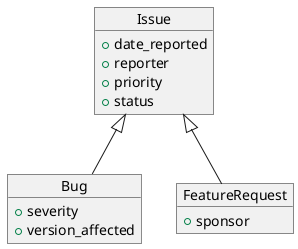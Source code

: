 @startuml
object Bug {
  + severity
  + version_affected
}

object Issue {
  + date_reported
  + reporter
  + priority
  + status
}

object FeatureRequest{
  + sponsor
}

Issue <|-- Bug
Issue <|-- FeatureRequest
@enduml
